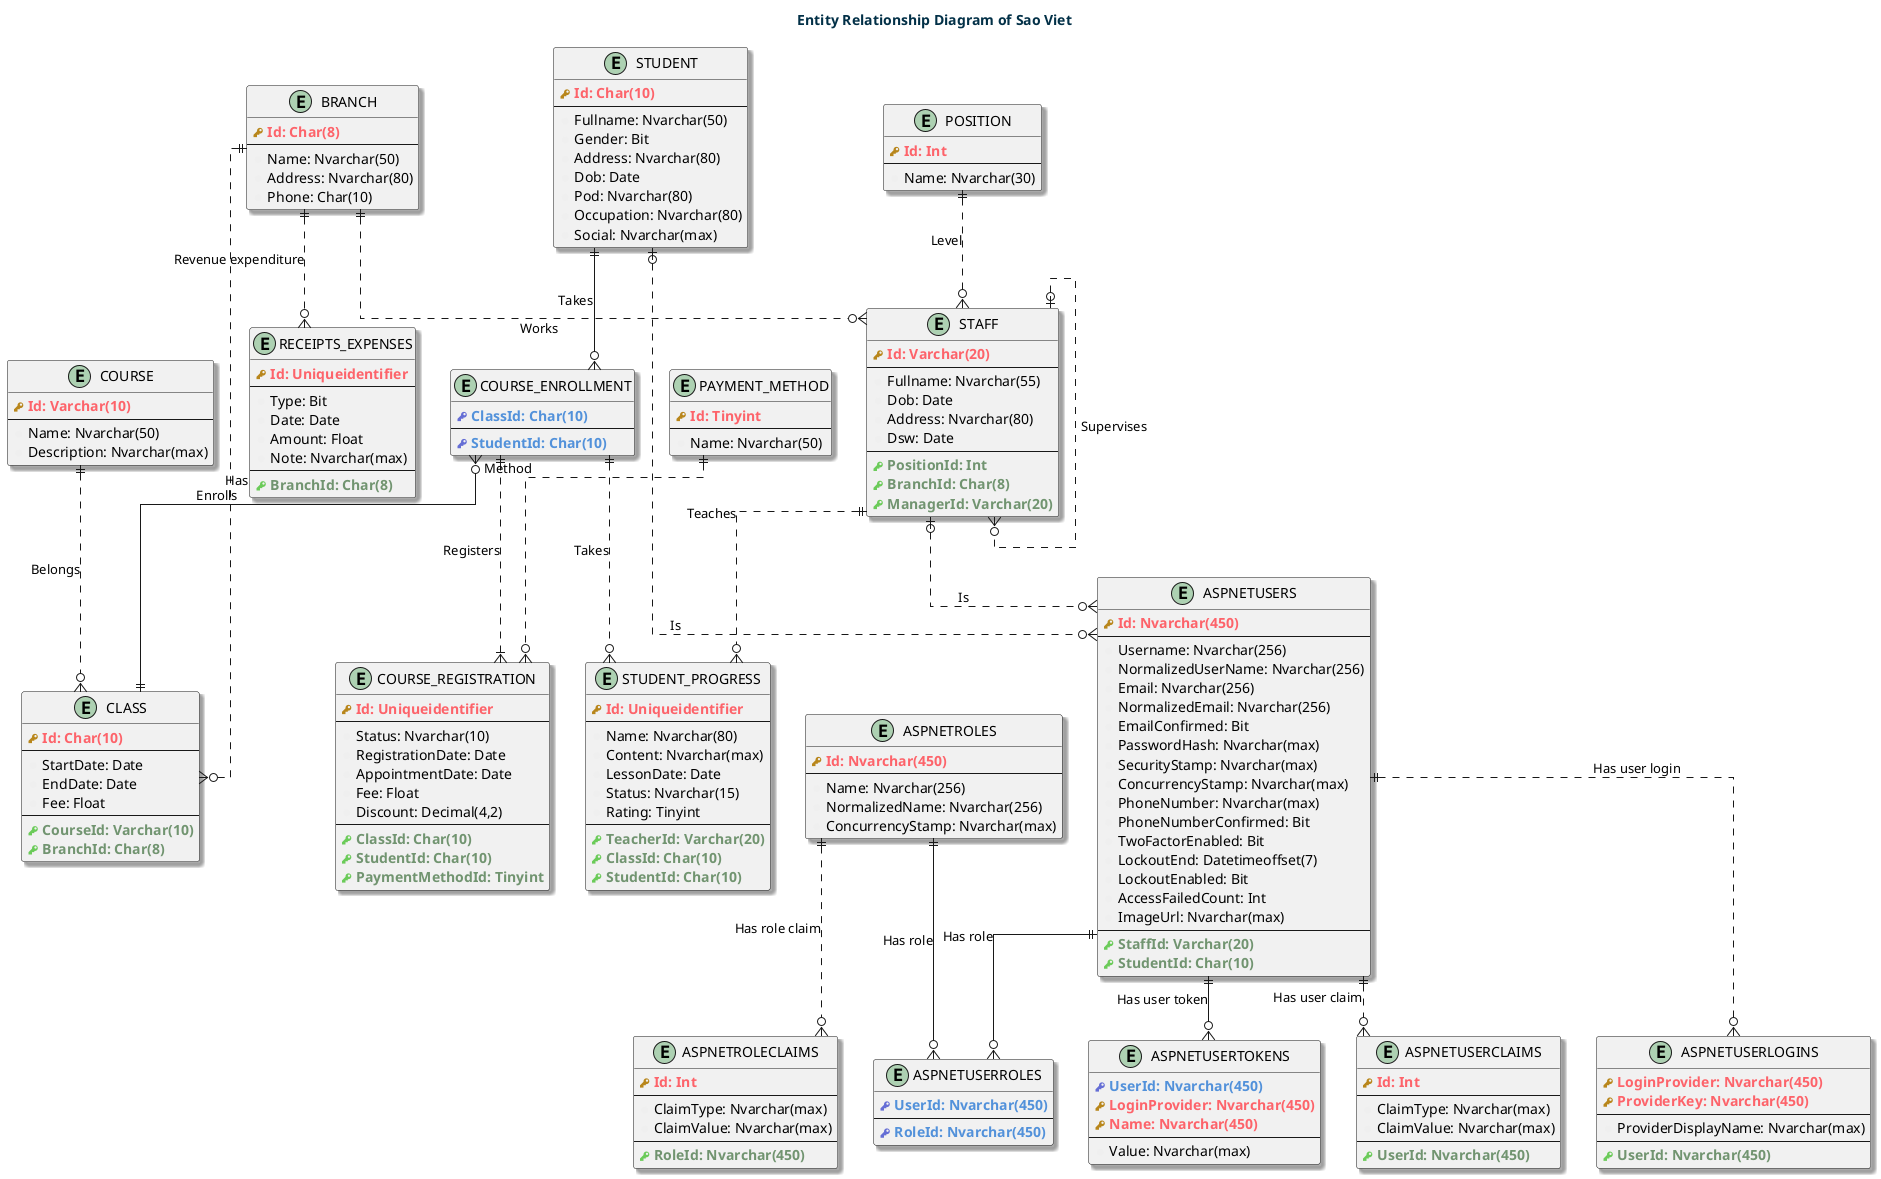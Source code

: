 @startuml SaoVietErDiagram

!define pk(x) <b><color:#b8861b><&key></color> <color:#fd636a>x</color></b>
!define fk(x) <b><color:#6bcb59><&key></color> <color:#719470>x</color></b>
!define pfk(x) <b><color:#656ed5><&key></color> <color:#5291da>x</color></b>
!define column(x) <color:#efefef><&media-record></color> x
!define table(x) entity x

title
	<b><color:#023047>Entity Relationship Diagram of Sao Viet</color></b>
end title

skinparam linetype ortho
skinparam shadowing true

' Entities
table(STUDENT) {
	pk(Id: Char(10))
	--
	column(Fullname: Nvarchar(50))
	column(Gender: Bit)
	column(Address: Nvarchar(80))
	column(Dob: Date)
	column(Pod: Nvarchar(80))
	column(Occupation: Nvarchar(80))
	column(Social: Nvarchar(max))
}

table(COURSE_ENROLLMENT) {
	pfk(ClassId: Char(10))
	--
 	pfk(StudentId: Char(10))
}

table(CLASS) {
	pk(Id: Char(10))
	--
	column(StartDate: Date)
	column(EndDate: Date)
	column(Fee: Float)
	--
	fk(CourseId: Varchar(10))
	fk(BranchId: Char(8))
}

table(COURSE){
	pk(Id: Varchar(10))
	--
	column(Name: Nvarchar(50))
	column(Description: Nvarchar(max))
}

table(BRANCH){
	pk(Id: Char(8))
	--
	column(Name: Nvarchar(50))
	column(Address: Nvarchar(80))
	column(Phone: Char(10))
}

table(RECEIPTS_EXPENSES){
	pk(Id: Uniqueidentifier)
	--
	column(Type: Bit)
	column(Date: Date)
	column(Amount: Float)
	column(Note: Nvarchar(max))
	--
	fk(BranchId: Char(8))
}

table(STAFF){
	pk(Id: Varchar(20))
	--
	column(Fullname: Nvarchar(55))
	column(Dob: Date)
	column(Address: Nvarchar(80))
	column(Dsw: Date)
	--
	fk(PositionId: Int)
	fk(BranchId: Char(8))
	fk(ManagerId: Varchar(20))
}

table(POSITION){
	pk(Id: Int)
	--
	column(Name: Nvarchar(30))
}

table(STUDENT_PROGRESS){
	pk(Id: Uniqueidentifier)
	--
	column(Name: Nvarchar(80))
	column(Content: Nvarchar(max))
	column(LessonDate: Date)
	column(Status: Nvarchar(15))
	column(Rating: Tinyint)
	--
	fk(TeacherId: Varchar(20))
	fk(ClassId: Char(10))
	fk(StudentId: Char(10))
}

table(COURSE_REGISTRATION){
	pk(Id: Uniqueidentifier)
	--
	column(Status: Nvarchar(10))
	column(RegistrationDate: Date)
	column(AppointmentDate: Date)
	column(Fee: Float)
	column(Discount: Decimal(4,2))
	--
	fk(ClassId: Char(10))
	fk(StudentId: Char(10))
	fk(PaymentMethodId: Tinyint)
}

table(PAYMENT_METHOD){
	pk(Id: Tinyint)
	--
	column(Name: Nvarchar(50))
}

table(ASPNETUSERS){
	pk(Id: Nvarchar(450))
	--
	column(Username: Nvarchar(256))
	column(NormalizedUserName: Nvarchar(256))
	column(Email: Nvarchar(256))
	column(NormalizedEmail: Nvarchar(256))
	column(EmailConfirmed: Bit)
	column(PasswordHash: Nvarchar(max))
	column(SecurityStamp: Nvarchar(max))
	column(ConcurrencyStamp: Nvarchar(max))
	column(PhoneNumber: Nvarchar(max))
	column(PhoneNumberConfirmed: Bit)
	column(TwoFactorEnabled: Bit)
	column(LockoutEnd: Datetimeoffset(7))
	column(LockoutEnabled: Bit)
	column(AccessFailedCount: Int)
	column(ImageUrl: Nvarchar(max))
	--
	fk(StaffId: Varchar(20))
	fk(StudentId: Char(10))
}

table(ASPNETUSERCLAIMS){
	pk(Id: Int)
	--
	column(ClaimType: Nvarchar(max))
	column(ClaimValue: Nvarchar(max))
	--
	fk(UserId: Nvarchar(450))
}

table(ASPNETUSERLOGINS){
	pk(LoginProvider: Nvarchar(450))
	pk(ProviderKey: Nvarchar(450))
	--
	column(ProviderDisplayName: Nvarchar(max))
	--
	fk(UserId: Nvarchar(450))
}

table(ASPNETUSERTOKENS){
	pfk(UserId: Nvarchar(450))
	pk(LoginProvider: Nvarchar(450))
	pk(Name: Nvarchar(450))
	--
	column(Value: Nvarchar(max))
}

table(ASPNETUSERROLES){
	pfk(UserId: Nvarchar(450))
	--
	pfk(RoleId: Nvarchar(450))
}

table(ASPNETROLES){
	pk(Id: Nvarchar(450))
	--
	column(Name: Nvarchar(256))
	column(NormalizedName: Nvarchar(256))
	column(ConcurrencyStamp: Nvarchar(max))
}

table(ASPNETROLECLAIMS){
	pk(Id: Int)
	--
	column(ClaimType: Nvarchar(max))
	column(ClaimValue: Nvarchar(max))
	--
	fk(RoleId: Nvarchar(450))
}

' Relationships
ASPNETUSERS ||..o{ ASPNETUSERCLAIMS: Has user claim
ASPNETUSERS ||..o{ ASPNETUSERLOGINS: Has user login
ASPNETUSERS ||--o{ ASPNETUSERTOKENS: Has user token
ASPNETUSERS ||--o{ ASPNETUSERROLES: Has role
ASPNETROLES ||--o{ ASPNETUSERROLES: Has role
ASPNETROLES ||..o{ ASPNETROLECLAIMS: Has role claim
STUDENT ||--o{ COURSE_ENROLLMENT: Takes
COURSE_ENROLLMENT }o--|| CLASS: Enrolls
COURSE_ENROLLMENT ||..o{ STUDENT_PROGRESS: Takes
COURSE_ENROLLMENT ||..|{ COURSE_REGISTRATION: Registers
COURSE ||..o{ CLASS: Belongs
BRANCH ||..o{ CLASS: Has
BRANCH ||..o{ RECEIPTS_EXPENSES: Revenue expenditure
BRANCH ||..o{ STAFF: Works
STAFF |o..o{ STAFF: Supervises
STAFF ||..o{ STUDENT_PROGRESS: Teaches
STAFF |o..o{ ASPNETUSERS: Is
STUDENT |o..o{ ASPNETUSERS: Is
POSITION ||..o{ STAFF: Level
PAYMENT_METHOD ||..o{ COURSE_REGISTRATION: Method

@enduml